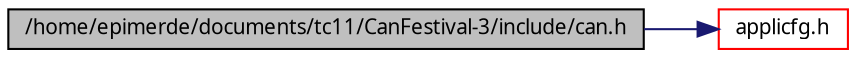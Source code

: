 digraph G
{
  edge [fontname="FreeSans.ttf",fontsize=10,labelfontname="FreeSans.ttf",labelfontsize=10];
  node [fontname="FreeSans.ttf",fontsize=10,shape=record];
  rankdir=LR;
  Node1 [label="/home/epimerde/documents/tc11/CanFestival-3/include/can.h",height=0.2,width=0.4,color="black", fillcolor="grey75", style="filled" fontcolor="black"];
  Node1 -> Node2 [color="midnightblue",fontsize=10,style="solid",fontname="FreeSans.ttf"];
  Node2 [label="applicfg.h",height=0.2,width=0.4,color="red", fillcolor="white", style="filled",URL="$win32_2applicfg_8h.html"];
}
